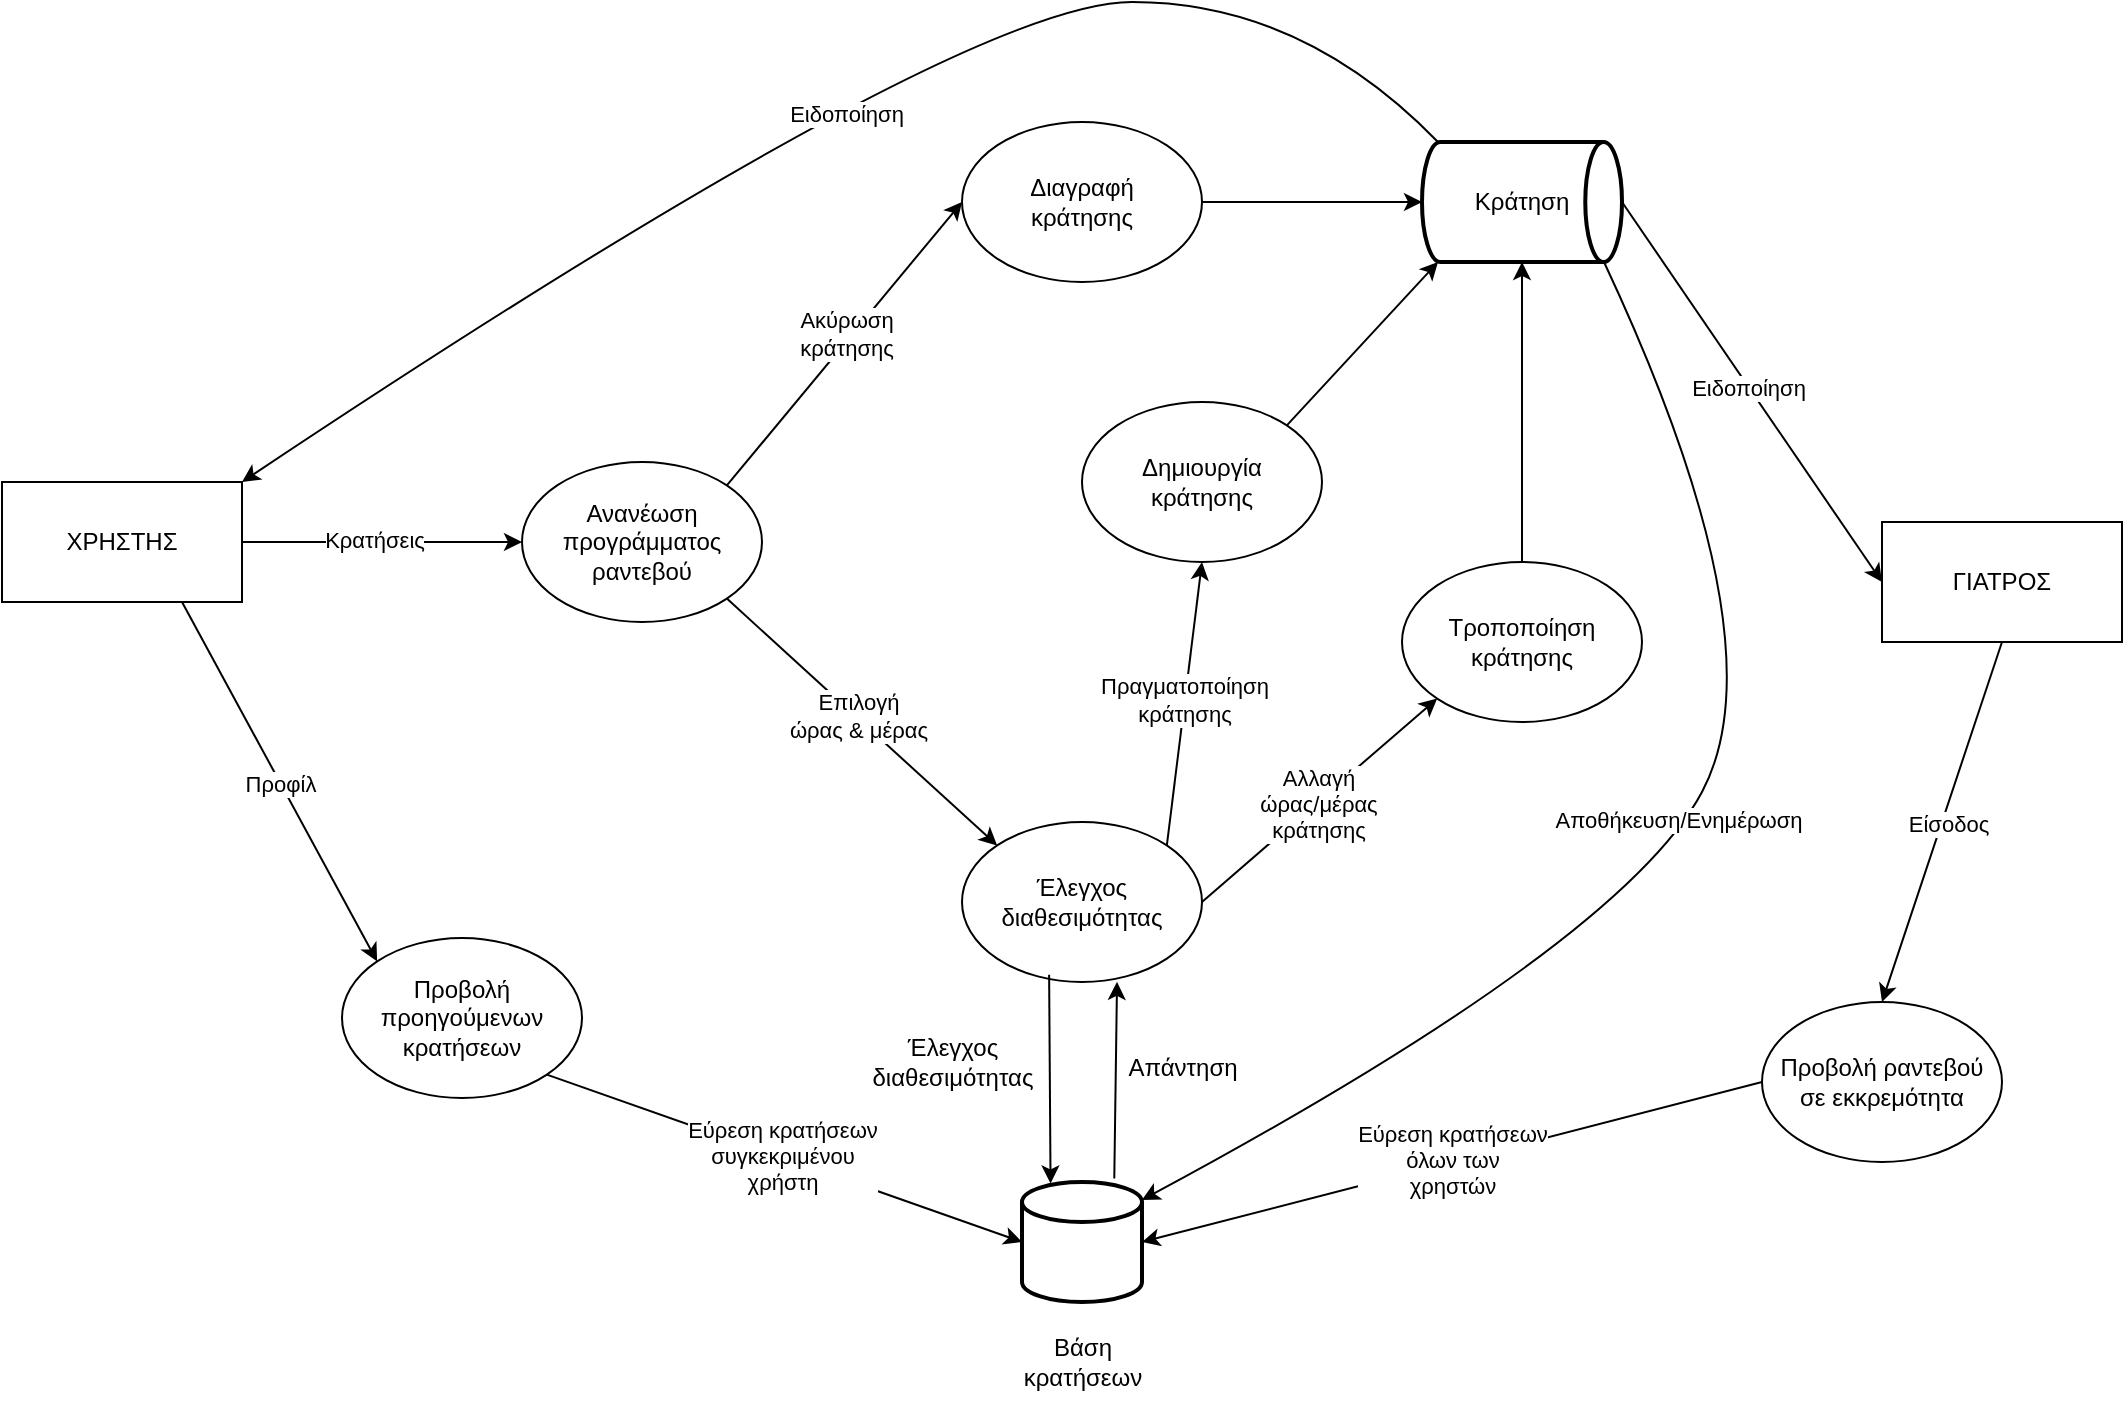 <mxfile version="22.1.18" type="device">
  <diagram name="Page-1" id="tIagSEPAW1R675wcQhpS">
    <mxGraphModel dx="1826" dy="1246" grid="1" gridSize="10" guides="1" tooltips="1" connect="1" arrows="1" fold="1" page="1" pageScale="1" pageWidth="850" pageHeight="1100" math="0" shadow="0">
      <root>
        <mxCell id="0" />
        <mxCell id="1" parent="0" />
        <mxCell id="BiJdDG_3iQopevjqJcHU-1" value="ΧΡΗΣΤΗΣ" style="rounded=0;whiteSpace=wrap;html=1;" parent="1" vertex="1">
          <mxGeometry x="-310" y="270" width="120" height="60" as="geometry" />
        </mxCell>
        <mxCell id="BiJdDG_3iQopevjqJcHU-2" value="Ανανέωση προγράμματος&lt;br&gt;ραντεβού" style="ellipse;whiteSpace=wrap;html=1;" parent="1" vertex="1">
          <mxGeometry x="-50" y="260" width="120" height="80" as="geometry" />
        </mxCell>
        <mxCell id="BiJdDG_3iQopevjqJcHU-3" value="" style="endArrow=classic;html=1;rounded=0;exitX=1;exitY=0.5;exitDx=0;exitDy=0;entryX=0;entryY=0.5;entryDx=0;entryDy=0;" parent="1" source="BiJdDG_3iQopevjqJcHU-1" target="BiJdDG_3iQopevjqJcHU-2" edge="1">
          <mxGeometry width="50" height="50" relative="1" as="geometry">
            <mxPoint x="170" y="330" as="sourcePoint" />
            <mxPoint x="206" y="322" as="targetPoint" />
          </mxGeometry>
        </mxCell>
        <mxCell id="BiJdDG_3iQopevjqJcHU-4" value="Κρατήσεις" style="edgeLabel;html=1;align=center;verticalAlign=middle;resizable=0;points=[];" parent="BiJdDG_3iQopevjqJcHU-3" vertex="1" connectable="0">
          <mxGeometry x="-0.021" y="1" relative="1" as="geometry">
            <mxPoint x="-3" as="offset" />
          </mxGeometry>
        </mxCell>
        <mxCell id="BiJdDG_3iQopevjqJcHU-20" value="ΓΙΑΤΡΟΣ" style="rounded=0;whiteSpace=wrap;html=1;" parent="1" vertex="1">
          <mxGeometry x="630" y="290" width="120" height="60" as="geometry" />
        </mxCell>
        <mxCell id="M055XsUctG_Mo3rWEarC-2" value="Κράτηση" style="strokeWidth=2;html=1;shape=mxgraph.flowchart.direct_data;whiteSpace=wrap;" vertex="1" parent="1">
          <mxGeometry x="400" y="100" width="100" height="60" as="geometry" />
        </mxCell>
        <mxCell id="M055XsUctG_Mo3rWEarC-3" value="Έλεγχος διαθεσιμότητας" style="ellipse;whiteSpace=wrap;html=1;" vertex="1" parent="1">
          <mxGeometry x="170" y="440" width="120" height="80" as="geometry" />
        </mxCell>
        <mxCell id="M055XsUctG_Mo3rWEarC-4" value="" style="endArrow=classic;html=1;rounded=0;entryX=0;entryY=0;entryDx=0;entryDy=0;exitX=1;exitY=1;exitDx=0;exitDy=0;" edge="1" parent="1" source="BiJdDG_3iQopevjqJcHU-2" target="M055XsUctG_Mo3rWEarC-3">
          <mxGeometry width="50" height="50" relative="1" as="geometry">
            <mxPoint x="30" y="420" as="sourcePoint" />
            <mxPoint x="80" y="370" as="targetPoint" />
          </mxGeometry>
        </mxCell>
        <mxCell id="M055XsUctG_Mo3rWEarC-5" value="Επιλογή&lt;br&gt;ώρας &amp;amp; μέρας" style="edgeLabel;html=1;align=center;verticalAlign=middle;resizable=0;points=[];" vertex="1" connectable="0" parent="M055XsUctG_Mo3rWEarC-4">
          <mxGeometry x="-0.04" y="1" relative="1" as="geometry">
            <mxPoint as="offset" />
          </mxGeometry>
        </mxCell>
        <mxCell id="M055XsUctG_Mo3rWEarC-6" value="" style="endArrow=classic;html=1;rounded=0;exitX=1;exitY=0;exitDx=0;exitDy=0;entryX=0;entryY=0.5;entryDx=0;entryDy=0;" edge="1" parent="1" source="BiJdDG_3iQopevjqJcHU-2" target="M055XsUctG_Mo3rWEarC-7">
          <mxGeometry width="50" height="50" relative="1" as="geometry">
            <mxPoint x="80" y="230" as="sourcePoint" />
            <mxPoint x="130" y="180" as="targetPoint" />
          </mxGeometry>
        </mxCell>
        <mxCell id="M055XsUctG_Mo3rWEarC-8" value="Ακύρωση&lt;br&gt;κράτησης" style="edgeLabel;html=1;align=center;verticalAlign=middle;resizable=0;points=[];" vertex="1" connectable="0" parent="M055XsUctG_Mo3rWEarC-6">
          <mxGeometry x="0.041" y="3" relative="1" as="geometry">
            <mxPoint as="offset" />
          </mxGeometry>
        </mxCell>
        <mxCell id="M055XsUctG_Mo3rWEarC-7" value="Διαγραφή&lt;br&gt;κράτησης" style="ellipse;whiteSpace=wrap;html=1;" vertex="1" parent="1">
          <mxGeometry x="170" y="90" width="120" height="80" as="geometry" />
        </mxCell>
        <mxCell id="M055XsUctG_Mo3rWEarC-9" value="" style="endArrow=classic;html=1;rounded=0;entryX=0;entryY=0.5;entryDx=0;entryDy=0;entryPerimeter=0;exitX=1;exitY=0.5;exitDx=0;exitDy=0;" edge="1" parent="1" source="M055XsUctG_Mo3rWEarC-7" target="M055XsUctG_Mo3rWEarC-2">
          <mxGeometry width="50" height="50" relative="1" as="geometry">
            <mxPoint x="290" y="200" as="sourcePoint" />
            <mxPoint x="340" y="150" as="targetPoint" />
          </mxGeometry>
        </mxCell>
        <mxCell id="M055XsUctG_Mo3rWEarC-10" value="" style="endArrow=classic;html=1;rounded=0;exitX=1;exitY=0;exitDx=0;exitDy=0;entryX=0.5;entryY=1;entryDx=0;entryDy=0;" edge="1" parent="1" source="M055XsUctG_Mo3rWEarC-3" target="M055XsUctG_Mo3rWEarC-12">
          <mxGeometry width="50" height="50" relative="1" as="geometry">
            <mxPoint x="280" y="410" as="sourcePoint" />
            <mxPoint x="300" y="330" as="targetPoint" />
          </mxGeometry>
        </mxCell>
        <mxCell id="M055XsUctG_Mo3rWEarC-11" value="Πραγματοποίηση&lt;br&gt;κράτησης" style="edgeLabel;html=1;align=center;verticalAlign=middle;resizable=0;points=[];" vertex="1" connectable="0" parent="M055XsUctG_Mo3rWEarC-10">
          <mxGeometry x="0.022" y="1" relative="1" as="geometry">
            <mxPoint as="offset" />
          </mxGeometry>
        </mxCell>
        <mxCell id="M055XsUctG_Mo3rWEarC-12" value="Δημιουργία&lt;br&gt;κράτησης" style="ellipse;whiteSpace=wrap;html=1;" vertex="1" parent="1">
          <mxGeometry x="230" y="230" width="120" height="80" as="geometry" />
        </mxCell>
        <mxCell id="M055XsUctG_Mo3rWEarC-13" value="Τροποποίηση&lt;br&gt;κράτησης" style="ellipse;whiteSpace=wrap;html=1;" vertex="1" parent="1">
          <mxGeometry x="390" y="310" width="120" height="80" as="geometry" />
        </mxCell>
        <mxCell id="M055XsUctG_Mo3rWEarC-14" value="" style="endArrow=classic;html=1;rounded=0;entryX=0;entryY=1;entryDx=0;entryDy=0;exitX=1;exitY=0.5;exitDx=0;exitDy=0;" edge="1" parent="1" source="M055XsUctG_Mo3rWEarC-3" target="M055XsUctG_Mo3rWEarC-13">
          <mxGeometry width="50" height="50" relative="1" as="geometry">
            <mxPoint x="280" y="380" as="sourcePoint" />
            <mxPoint x="330" y="330" as="targetPoint" />
          </mxGeometry>
        </mxCell>
        <mxCell id="M055XsUctG_Mo3rWEarC-15" value="Αλλαγή&lt;br&gt;ώρας/μέρας&lt;br&gt;κράτησης" style="edgeLabel;html=1;align=center;verticalAlign=middle;resizable=0;points=[];" vertex="1" connectable="0" parent="M055XsUctG_Mo3rWEarC-14">
          <mxGeometry x="-0.025" y="-1" relative="1" as="geometry">
            <mxPoint as="offset" />
          </mxGeometry>
        </mxCell>
        <mxCell id="M055XsUctG_Mo3rWEarC-16" value="" style="endArrow=classic;html=1;rounded=0;entryX=0.5;entryY=1;entryDx=0;entryDy=0;entryPerimeter=0;exitX=0.5;exitY=0;exitDx=0;exitDy=0;" edge="1" parent="1" source="M055XsUctG_Mo3rWEarC-13" target="M055XsUctG_Mo3rWEarC-2">
          <mxGeometry width="50" height="50" relative="1" as="geometry">
            <mxPoint x="400" y="320" as="sourcePoint" />
            <mxPoint x="450" y="270" as="targetPoint" />
          </mxGeometry>
        </mxCell>
        <mxCell id="M055XsUctG_Mo3rWEarC-17" value="" style="endArrow=classic;html=1;rounded=0;entryX=0.08;entryY=1;entryDx=0;entryDy=0;entryPerimeter=0;exitX=1;exitY=0;exitDx=0;exitDy=0;" edge="1" parent="1" source="M055XsUctG_Mo3rWEarC-12" target="M055XsUctG_Mo3rWEarC-2">
          <mxGeometry width="50" height="50" relative="1" as="geometry">
            <mxPoint x="290" y="240" as="sourcePoint" />
            <mxPoint x="340" y="190" as="targetPoint" />
          </mxGeometry>
        </mxCell>
        <mxCell id="M055XsUctG_Mo3rWEarC-18" value="" style="curved=1;endArrow=classic;html=1;rounded=0;exitX=0.08;exitY=0;exitDx=0;exitDy=0;exitPerimeter=0;entryX=1;entryY=0;entryDx=0;entryDy=0;" edge="1" parent="1" source="M055XsUctG_Mo3rWEarC-2" target="BiJdDG_3iQopevjqJcHU-1">
          <mxGeometry width="50" height="50" relative="1" as="geometry">
            <mxPoint x="330" y="80" as="sourcePoint" />
            <mxPoint x="380" y="30" as="targetPoint" />
            <Array as="points">
              <mxPoint x="340" y="30" />
              <mxPoint x="170" y="30" />
            </Array>
          </mxGeometry>
        </mxCell>
        <mxCell id="M055XsUctG_Mo3rWEarC-19" value="Ειδοποίηση" style="edgeLabel;html=1;align=center;verticalAlign=middle;resizable=0;points=[];" vertex="1" connectable="0" parent="M055XsUctG_Mo3rWEarC-18">
          <mxGeometry x="-0.008" y="14" relative="1" as="geometry">
            <mxPoint as="offset" />
          </mxGeometry>
        </mxCell>
        <mxCell id="M055XsUctG_Mo3rWEarC-20" value="" style="strokeWidth=2;html=1;shape=mxgraph.flowchart.database;whiteSpace=wrap;" vertex="1" parent="1">
          <mxGeometry x="200" y="620" width="60" height="60" as="geometry" />
        </mxCell>
        <mxCell id="M055XsUctG_Mo3rWEarC-21" value="Βάση&lt;br&gt;κρατήσεων" style="text;html=1;align=center;verticalAlign=middle;resizable=0;points=[];autosize=1;strokeColor=none;fillColor=none;" vertex="1" parent="1">
          <mxGeometry x="185" y="690" width="90" height="40" as="geometry" />
        </mxCell>
        <mxCell id="M055XsUctG_Mo3rWEarC-22" value="" style="endArrow=classic;html=1;rounded=0;entryX=0.238;entryY=0.012;entryDx=0;entryDy=0;entryPerimeter=0;exitX=0.363;exitY=0.955;exitDx=0;exitDy=0;exitPerimeter=0;" edge="1" parent="1" source="M055XsUctG_Mo3rWEarC-3" target="M055XsUctG_Mo3rWEarC-20">
          <mxGeometry width="50" height="50" relative="1" as="geometry">
            <mxPoint x="120" y="610" as="sourcePoint" />
            <mxPoint x="170" y="560" as="targetPoint" />
          </mxGeometry>
        </mxCell>
        <mxCell id="M055XsUctG_Mo3rWEarC-23" value="" style="endArrow=classic;html=1;rounded=0;entryX=0.646;entryY=0.999;entryDx=0;entryDy=0;entryPerimeter=0;exitX=0.769;exitY=-0.03;exitDx=0;exitDy=0;exitPerimeter=0;" edge="1" parent="1" source="M055XsUctG_Mo3rWEarC-20" target="M055XsUctG_Mo3rWEarC-3">
          <mxGeometry width="50" height="50" relative="1" as="geometry">
            <mxPoint x="220" y="620" as="sourcePoint" />
            <mxPoint x="270" y="570" as="targetPoint" />
          </mxGeometry>
        </mxCell>
        <mxCell id="M055XsUctG_Mo3rWEarC-24" value="Έλεγχος&lt;br&gt;διαθεσιμότητας" style="text;html=1;align=center;verticalAlign=middle;resizable=0;points=[];autosize=1;strokeColor=none;fillColor=none;" vertex="1" parent="1">
          <mxGeometry x="110" y="540" width="110" height="40" as="geometry" />
        </mxCell>
        <mxCell id="M055XsUctG_Mo3rWEarC-25" value="Απάντηση" style="text;html=1;align=center;verticalAlign=middle;resizable=0;points=[];autosize=1;strokeColor=none;fillColor=none;" vertex="1" parent="1">
          <mxGeometry x="240" y="548" width="80" height="30" as="geometry" />
        </mxCell>
        <mxCell id="M055XsUctG_Mo3rWEarC-26" value="" style="curved=1;endArrow=classic;html=1;rounded=0;exitX=0.91;exitY=1;exitDx=0;exitDy=0;exitPerimeter=0;entryX=1;entryY=0.15;entryDx=0;entryDy=0;entryPerimeter=0;" edge="1" parent="1" source="M055XsUctG_Mo3rWEarC-2" target="M055XsUctG_Mo3rWEarC-20">
          <mxGeometry width="50" height="50" relative="1" as="geometry">
            <mxPoint x="500" y="470" as="sourcePoint" />
            <mxPoint x="550" y="420" as="targetPoint" />
            <Array as="points">
              <mxPoint x="580" y="350" />
              <mxPoint x="500" y="500" />
            </Array>
          </mxGeometry>
        </mxCell>
        <mxCell id="M055XsUctG_Mo3rWEarC-27" value="Αποθήκευση/Ενημέρωση" style="edgeLabel;html=1;align=center;verticalAlign=middle;resizable=0;points=[];" vertex="1" connectable="0" parent="M055XsUctG_Mo3rWEarC-26">
          <mxGeometry x="-0.04" y="-4" relative="1" as="geometry">
            <mxPoint as="offset" />
          </mxGeometry>
        </mxCell>
        <mxCell id="M055XsUctG_Mo3rWEarC-28" value="" style="endArrow=classic;html=1;rounded=0;exitX=1;exitY=0.5;exitDx=0;exitDy=0;exitPerimeter=0;entryX=0;entryY=0.5;entryDx=0;entryDy=0;" edge="1" parent="1" source="M055XsUctG_Mo3rWEarC-2" target="BiJdDG_3iQopevjqJcHU-20">
          <mxGeometry width="50" height="50" relative="1" as="geometry">
            <mxPoint x="420" y="340" as="sourcePoint" />
            <mxPoint x="470" y="290" as="targetPoint" />
          </mxGeometry>
        </mxCell>
        <mxCell id="M055XsUctG_Mo3rWEarC-30" value="Ειδοποίηση" style="edgeLabel;html=1;align=center;verticalAlign=middle;resizable=0;points=[];" vertex="1" connectable="0" parent="M055XsUctG_Mo3rWEarC-28">
          <mxGeometry x="-0.025" relative="1" as="geometry">
            <mxPoint as="offset" />
          </mxGeometry>
        </mxCell>
        <mxCell id="M055XsUctG_Mo3rWEarC-32" value="Προβολή ραντεβού&lt;br&gt;σε εκκρεμότητα" style="ellipse;whiteSpace=wrap;html=1;" vertex="1" parent="1">
          <mxGeometry x="570" y="530" width="120" height="80" as="geometry" />
        </mxCell>
        <mxCell id="M055XsUctG_Mo3rWEarC-33" value="" style="endArrow=classic;html=1;rounded=0;exitX=0.5;exitY=1;exitDx=0;exitDy=0;entryX=0.5;entryY=0;entryDx=0;entryDy=0;" edge="1" parent="1" source="BiJdDG_3iQopevjqJcHU-20" target="M055XsUctG_Mo3rWEarC-32">
          <mxGeometry width="50" height="50" relative="1" as="geometry">
            <mxPoint x="480" y="610" as="sourcePoint" />
            <mxPoint x="530" y="560" as="targetPoint" />
          </mxGeometry>
        </mxCell>
        <mxCell id="M055XsUctG_Mo3rWEarC-35" value="Είσοδος" style="edgeLabel;html=1;align=center;verticalAlign=middle;resizable=0;points=[];" vertex="1" connectable="0" parent="M055XsUctG_Mo3rWEarC-33">
          <mxGeometry x="-0.005" y="3" relative="1" as="geometry">
            <mxPoint as="offset" />
          </mxGeometry>
        </mxCell>
        <mxCell id="M055XsUctG_Mo3rWEarC-34" value="" style="endArrow=classic;html=1;rounded=0;entryX=1;entryY=0.5;entryDx=0;entryDy=0;entryPerimeter=0;exitX=0;exitY=0.5;exitDx=0;exitDy=0;" edge="1" parent="1" source="M055XsUctG_Mo3rWEarC-32" target="M055XsUctG_Mo3rWEarC-20">
          <mxGeometry width="50" height="50" relative="1" as="geometry">
            <mxPoint x="460" y="680" as="sourcePoint" />
            <mxPoint x="290" y="710" as="targetPoint" />
          </mxGeometry>
        </mxCell>
        <mxCell id="M055XsUctG_Mo3rWEarC-43" value="Εύρεση κρατήσεων&lt;br style=&quot;border-color: var(--border-color);&quot;&gt;όλων των&lt;br style=&quot;border-color: var(--border-color);&quot;&gt;χρηστών" style="edgeLabel;html=1;align=center;verticalAlign=middle;resizable=0;points=[];" vertex="1" connectable="0" parent="M055XsUctG_Mo3rWEarC-34">
          <mxGeometry x="0.004" y="-1" relative="1" as="geometry">
            <mxPoint as="offset" />
          </mxGeometry>
        </mxCell>
        <mxCell id="M055XsUctG_Mo3rWEarC-36" value="Προβολή&lt;br&gt;προηγούμενων&lt;br&gt;κρατήσεων" style="ellipse;whiteSpace=wrap;html=1;" vertex="1" parent="1">
          <mxGeometry x="-140" y="498" width="120" height="80" as="geometry" />
        </mxCell>
        <mxCell id="M055XsUctG_Mo3rWEarC-37" value="" style="endArrow=classic;html=1;rounded=0;exitX=0.75;exitY=1;exitDx=0;exitDy=0;entryX=0;entryY=0;entryDx=0;entryDy=0;" edge="1" parent="1" source="BiJdDG_3iQopevjqJcHU-1" target="M055XsUctG_Mo3rWEarC-36">
          <mxGeometry width="50" height="50" relative="1" as="geometry">
            <mxPoint x="-130" y="430" as="sourcePoint" />
            <mxPoint x="-80" y="380" as="targetPoint" />
          </mxGeometry>
        </mxCell>
        <mxCell id="M055XsUctG_Mo3rWEarC-38" value="Προφίλ" style="edgeLabel;html=1;align=center;verticalAlign=middle;resizable=0;points=[];" vertex="1" connectable="0" parent="M055XsUctG_Mo3rWEarC-37">
          <mxGeometry x="0.008" relative="1" as="geometry">
            <mxPoint as="offset" />
          </mxGeometry>
        </mxCell>
        <mxCell id="M055XsUctG_Mo3rWEarC-39" value="" style="endArrow=classic;html=1;rounded=0;exitX=1;exitY=1;exitDx=0;exitDy=0;entryX=0;entryY=0.5;entryDx=0;entryDy=0;entryPerimeter=0;" edge="1" parent="1" source="M055XsUctG_Mo3rWEarC-36" target="M055XsUctG_Mo3rWEarC-20">
          <mxGeometry width="50" height="50" relative="1" as="geometry">
            <mxPoint y="670" as="sourcePoint" />
            <mxPoint x="50" y="620" as="targetPoint" />
          </mxGeometry>
        </mxCell>
        <mxCell id="M055XsUctG_Mo3rWEarC-41" value="Εύρεση κρατήσεων&lt;br&gt;συγκεκριμένου&lt;br&gt;χρήστη" style="edgeLabel;html=1;align=center;verticalAlign=middle;resizable=0;points=[];" vertex="1" connectable="0" parent="M055XsUctG_Mo3rWEarC-39">
          <mxGeometry x="-0.013" y="1" relative="1" as="geometry">
            <mxPoint as="offset" />
          </mxGeometry>
        </mxCell>
      </root>
    </mxGraphModel>
  </diagram>
</mxfile>

